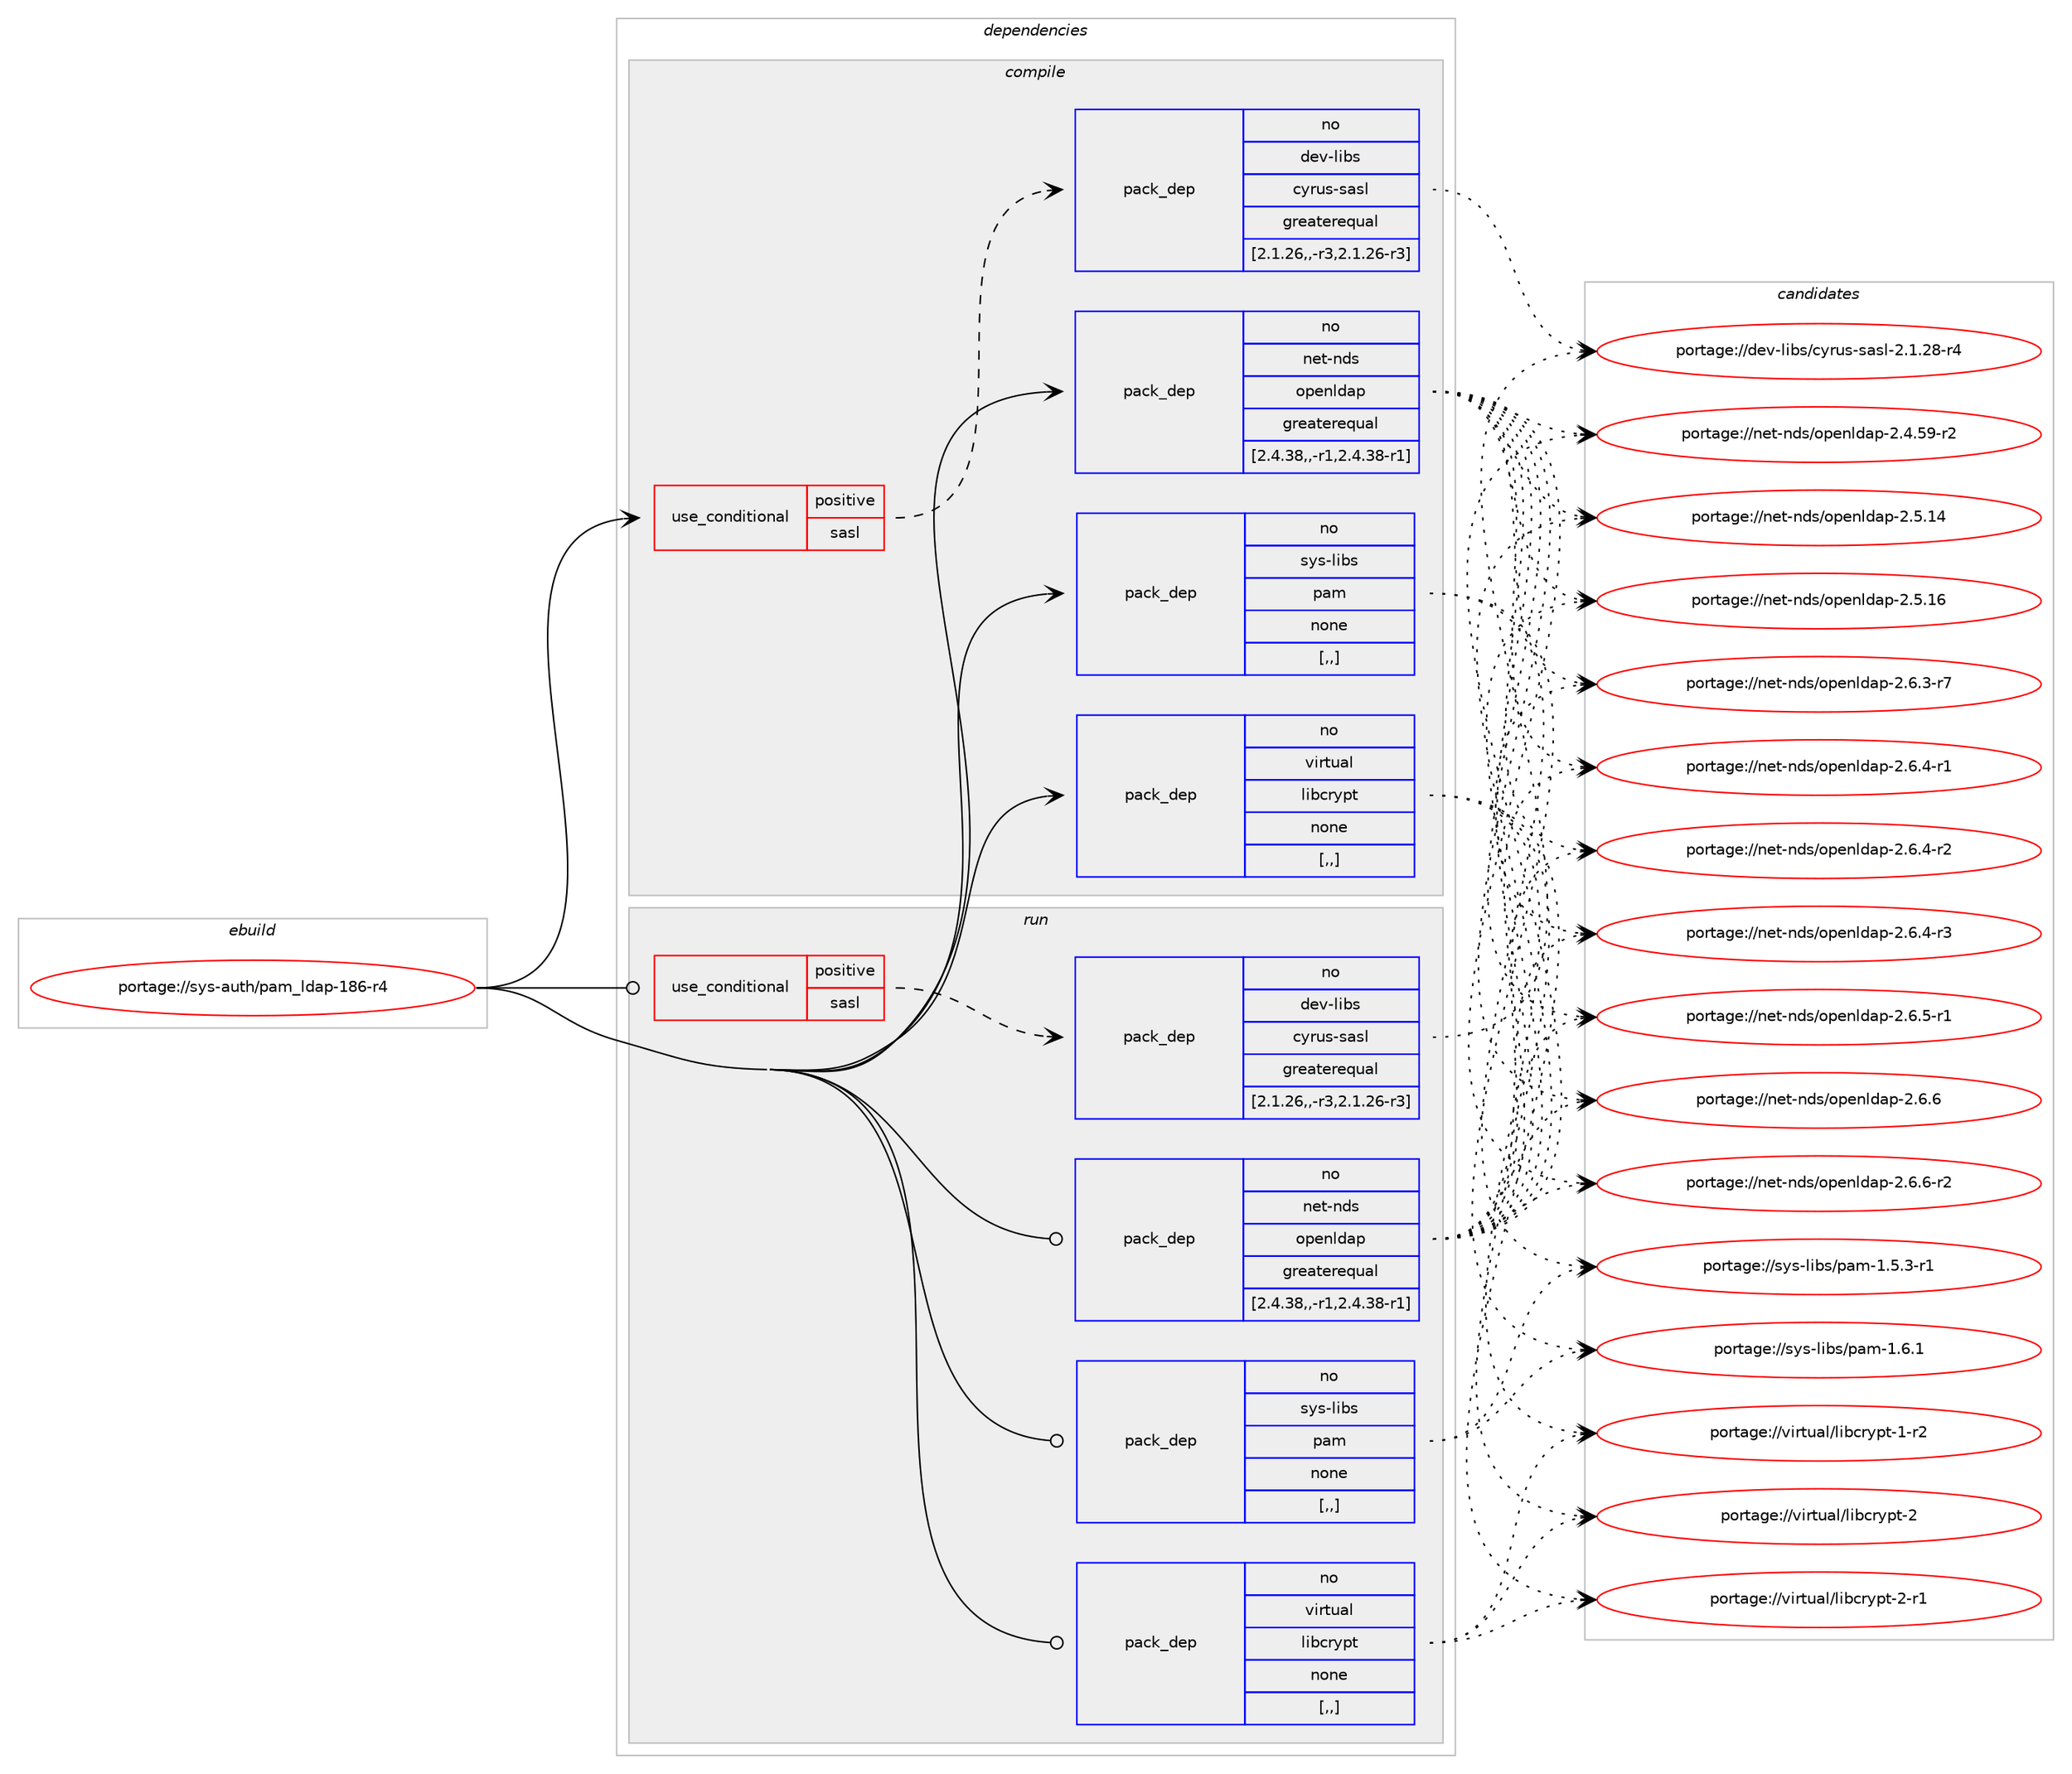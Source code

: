 digraph prolog {

# *************
# Graph options
# *************

newrank=true;
concentrate=true;
compound=true;
graph [rankdir=LR,fontname=Helvetica,fontsize=10,ranksep=1.5];#, ranksep=2.5, nodesep=0.2];
edge  [arrowhead=vee];
node  [fontname=Helvetica,fontsize=10];

# **********
# The ebuild
# **********

subgraph cluster_leftcol {
color=gray;
rank=same;
label=<<i>ebuild</i>>;
id [label="portage://sys-auth/pam_ldap-186-r4", color=red, width=4, href="../sys-auth/pam_ldap-186-r4.svg"];
}

# ****************
# The dependencies
# ****************

subgraph cluster_midcol {
color=gray;
label=<<i>dependencies</i>>;
subgraph cluster_compile {
fillcolor="#eeeeee";
style=filled;
label=<<i>compile</i>>;
subgraph cond110546 {
dependency417248 [label=<<TABLE BORDER="0" CELLBORDER="1" CELLSPACING="0" CELLPADDING="4"><TR><TD ROWSPAN="3" CELLPADDING="10">use_conditional</TD></TR><TR><TD>positive</TD></TR><TR><TD>sasl</TD></TR></TABLE>>, shape=none, color=red];
subgraph pack303833 {
dependency417249 [label=<<TABLE BORDER="0" CELLBORDER="1" CELLSPACING="0" CELLPADDING="4" WIDTH="220"><TR><TD ROWSPAN="6" CELLPADDING="30">pack_dep</TD></TR><TR><TD WIDTH="110">no</TD></TR><TR><TD>dev-libs</TD></TR><TR><TD>cyrus-sasl</TD></TR><TR><TD>greaterequal</TD></TR><TR><TD>[2.1.26,,-r3,2.1.26-r3]</TD></TR></TABLE>>, shape=none, color=blue];
}
dependency417248:e -> dependency417249:w [weight=20,style="dashed",arrowhead="vee"];
}
id:e -> dependency417248:w [weight=20,style="solid",arrowhead="vee"];
subgraph pack303834 {
dependency417250 [label=<<TABLE BORDER="0" CELLBORDER="1" CELLSPACING="0" CELLPADDING="4" WIDTH="220"><TR><TD ROWSPAN="6" CELLPADDING="30">pack_dep</TD></TR><TR><TD WIDTH="110">no</TD></TR><TR><TD>net-nds</TD></TR><TR><TD>openldap</TD></TR><TR><TD>greaterequal</TD></TR><TR><TD>[2.4.38,,-r1,2.4.38-r1]</TD></TR></TABLE>>, shape=none, color=blue];
}
id:e -> dependency417250:w [weight=20,style="solid",arrowhead="vee"];
subgraph pack303835 {
dependency417251 [label=<<TABLE BORDER="0" CELLBORDER="1" CELLSPACING="0" CELLPADDING="4" WIDTH="220"><TR><TD ROWSPAN="6" CELLPADDING="30">pack_dep</TD></TR><TR><TD WIDTH="110">no</TD></TR><TR><TD>sys-libs</TD></TR><TR><TD>pam</TD></TR><TR><TD>none</TD></TR><TR><TD>[,,]</TD></TR></TABLE>>, shape=none, color=blue];
}
id:e -> dependency417251:w [weight=20,style="solid",arrowhead="vee"];
subgraph pack303836 {
dependency417252 [label=<<TABLE BORDER="0" CELLBORDER="1" CELLSPACING="0" CELLPADDING="4" WIDTH="220"><TR><TD ROWSPAN="6" CELLPADDING="30">pack_dep</TD></TR><TR><TD WIDTH="110">no</TD></TR><TR><TD>virtual</TD></TR><TR><TD>libcrypt</TD></TR><TR><TD>none</TD></TR><TR><TD>[,,]</TD></TR></TABLE>>, shape=none, color=blue];
}
id:e -> dependency417252:w [weight=20,style="solid",arrowhead="vee"];
}
subgraph cluster_compileandrun {
fillcolor="#eeeeee";
style=filled;
label=<<i>compile and run</i>>;
}
subgraph cluster_run {
fillcolor="#eeeeee";
style=filled;
label=<<i>run</i>>;
subgraph cond110547 {
dependency417253 [label=<<TABLE BORDER="0" CELLBORDER="1" CELLSPACING="0" CELLPADDING="4"><TR><TD ROWSPAN="3" CELLPADDING="10">use_conditional</TD></TR><TR><TD>positive</TD></TR><TR><TD>sasl</TD></TR></TABLE>>, shape=none, color=red];
subgraph pack303837 {
dependency417254 [label=<<TABLE BORDER="0" CELLBORDER="1" CELLSPACING="0" CELLPADDING="4" WIDTH="220"><TR><TD ROWSPAN="6" CELLPADDING="30">pack_dep</TD></TR><TR><TD WIDTH="110">no</TD></TR><TR><TD>dev-libs</TD></TR><TR><TD>cyrus-sasl</TD></TR><TR><TD>greaterequal</TD></TR><TR><TD>[2.1.26,,-r3,2.1.26-r3]</TD></TR></TABLE>>, shape=none, color=blue];
}
dependency417253:e -> dependency417254:w [weight=20,style="dashed",arrowhead="vee"];
}
id:e -> dependency417253:w [weight=20,style="solid",arrowhead="odot"];
subgraph pack303838 {
dependency417255 [label=<<TABLE BORDER="0" CELLBORDER="1" CELLSPACING="0" CELLPADDING="4" WIDTH="220"><TR><TD ROWSPAN="6" CELLPADDING="30">pack_dep</TD></TR><TR><TD WIDTH="110">no</TD></TR><TR><TD>net-nds</TD></TR><TR><TD>openldap</TD></TR><TR><TD>greaterequal</TD></TR><TR><TD>[2.4.38,,-r1,2.4.38-r1]</TD></TR></TABLE>>, shape=none, color=blue];
}
id:e -> dependency417255:w [weight=20,style="solid",arrowhead="odot"];
subgraph pack303839 {
dependency417256 [label=<<TABLE BORDER="0" CELLBORDER="1" CELLSPACING="0" CELLPADDING="4" WIDTH="220"><TR><TD ROWSPAN="6" CELLPADDING="30">pack_dep</TD></TR><TR><TD WIDTH="110">no</TD></TR><TR><TD>sys-libs</TD></TR><TR><TD>pam</TD></TR><TR><TD>none</TD></TR><TR><TD>[,,]</TD></TR></TABLE>>, shape=none, color=blue];
}
id:e -> dependency417256:w [weight=20,style="solid",arrowhead="odot"];
subgraph pack303840 {
dependency417257 [label=<<TABLE BORDER="0" CELLBORDER="1" CELLSPACING="0" CELLPADDING="4" WIDTH="220"><TR><TD ROWSPAN="6" CELLPADDING="30">pack_dep</TD></TR><TR><TD WIDTH="110">no</TD></TR><TR><TD>virtual</TD></TR><TR><TD>libcrypt</TD></TR><TR><TD>none</TD></TR><TR><TD>[,,]</TD></TR></TABLE>>, shape=none, color=blue];
}
id:e -> dependency417257:w [weight=20,style="solid",arrowhead="odot"];
}
}

# **************
# The candidates
# **************

subgraph cluster_choices {
rank=same;
color=gray;
label=<<i>candidates</i>>;

subgraph choice303833 {
color=black;
nodesep=1;
choice100101118451081059811547991211141171154511597115108455046494650564511452 [label="portage://dev-libs/cyrus-sasl-2.1.28-r4", color=red, width=4,href="../dev-libs/cyrus-sasl-2.1.28-r4.svg"];
dependency417249:e -> choice100101118451081059811547991211141171154511597115108455046494650564511452:w [style=dotted,weight="100"];
}
subgraph choice303834 {
color=black;
nodesep=1;
choice110101116451101001154711111210111010810097112455046524653574511450 [label="portage://net-nds/openldap-2.4.59-r2", color=red, width=4,href="../net-nds/openldap-2.4.59-r2.svg"];
choice11010111645110100115471111121011101081009711245504653464952 [label="portage://net-nds/openldap-2.5.14", color=red, width=4,href="../net-nds/openldap-2.5.14.svg"];
choice11010111645110100115471111121011101081009711245504653464954 [label="portage://net-nds/openldap-2.5.16", color=red, width=4,href="../net-nds/openldap-2.5.16.svg"];
choice1101011164511010011547111112101110108100971124550465446514511455 [label="portage://net-nds/openldap-2.6.3-r7", color=red, width=4,href="../net-nds/openldap-2.6.3-r7.svg"];
choice1101011164511010011547111112101110108100971124550465446524511449 [label="portage://net-nds/openldap-2.6.4-r1", color=red, width=4,href="../net-nds/openldap-2.6.4-r1.svg"];
choice1101011164511010011547111112101110108100971124550465446524511450 [label="portage://net-nds/openldap-2.6.4-r2", color=red, width=4,href="../net-nds/openldap-2.6.4-r2.svg"];
choice1101011164511010011547111112101110108100971124550465446524511451 [label="portage://net-nds/openldap-2.6.4-r3", color=red, width=4,href="../net-nds/openldap-2.6.4-r3.svg"];
choice1101011164511010011547111112101110108100971124550465446534511449 [label="portage://net-nds/openldap-2.6.5-r1", color=red, width=4,href="../net-nds/openldap-2.6.5-r1.svg"];
choice110101116451101001154711111210111010810097112455046544654 [label="portage://net-nds/openldap-2.6.6", color=red, width=4,href="../net-nds/openldap-2.6.6.svg"];
choice1101011164511010011547111112101110108100971124550465446544511450 [label="portage://net-nds/openldap-2.6.6-r2", color=red, width=4,href="../net-nds/openldap-2.6.6-r2.svg"];
dependency417250:e -> choice110101116451101001154711111210111010810097112455046524653574511450:w [style=dotted,weight="100"];
dependency417250:e -> choice11010111645110100115471111121011101081009711245504653464952:w [style=dotted,weight="100"];
dependency417250:e -> choice11010111645110100115471111121011101081009711245504653464954:w [style=dotted,weight="100"];
dependency417250:e -> choice1101011164511010011547111112101110108100971124550465446514511455:w [style=dotted,weight="100"];
dependency417250:e -> choice1101011164511010011547111112101110108100971124550465446524511449:w [style=dotted,weight="100"];
dependency417250:e -> choice1101011164511010011547111112101110108100971124550465446524511450:w [style=dotted,weight="100"];
dependency417250:e -> choice1101011164511010011547111112101110108100971124550465446524511451:w [style=dotted,weight="100"];
dependency417250:e -> choice1101011164511010011547111112101110108100971124550465446534511449:w [style=dotted,weight="100"];
dependency417250:e -> choice110101116451101001154711111210111010810097112455046544654:w [style=dotted,weight="100"];
dependency417250:e -> choice1101011164511010011547111112101110108100971124550465446544511450:w [style=dotted,weight="100"];
}
subgraph choice303835 {
color=black;
nodesep=1;
choice115121115451081059811547112971094549465346514511449 [label="portage://sys-libs/pam-1.5.3-r1", color=red, width=4,href="../sys-libs/pam-1.5.3-r1.svg"];
choice11512111545108105981154711297109454946544649 [label="portage://sys-libs/pam-1.6.1", color=red, width=4,href="../sys-libs/pam-1.6.1.svg"];
dependency417251:e -> choice115121115451081059811547112971094549465346514511449:w [style=dotted,weight="100"];
dependency417251:e -> choice11512111545108105981154711297109454946544649:w [style=dotted,weight="100"];
}
subgraph choice303836 {
color=black;
nodesep=1;
choice1181051141161179710847108105989911412111211645494511450 [label="portage://virtual/libcrypt-1-r2", color=red, width=4,href="../virtual/libcrypt-1-r2.svg"];
choice118105114116117971084710810598991141211121164550 [label="portage://virtual/libcrypt-2", color=red, width=4,href="../virtual/libcrypt-2.svg"];
choice1181051141161179710847108105989911412111211645504511449 [label="portage://virtual/libcrypt-2-r1", color=red, width=4,href="../virtual/libcrypt-2-r1.svg"];
dependency417252:e -> choice1181051141161179710847108105989911412111211645494511450:w [style=dotted,weight="100"];
dependency417252:e -> choice118105114116117971084710810598991141211121164550:w [style=dotted,weight="100"];
dependency417252:e -> choice1181051141161179710847108105989911412111211645504511449:w [style=dotted,weight="100"];
}
subgraph choice303837 {
color=black;
nodesep=1;
choice100101118451081059811547991211141171154511597115108455046494650564511452 [label="portage://dev-libs/cyrus-sasl-2.1.28-r4", color=red, width=4,href="../dev-libs/cyrus-sasl-2.1.28-r4.svg"];
dependency417254:e -> choice100101118451081059811547991211141171154511597115108455046494650564511452:w [style=dotted,weight="100"];
}
subgraph choice303838 {
color=black;
nodesep=1;
choice110101116451101001154711111210111010810097112455046524653574511450 [label="portage://net-nds/openldap-2.4.59-r2", color=red, width=4,href="../net-nds/openldap-2.4.59-r2.svg"];
choice11010111645110100115471111121011101081009711245504653464952 [label="portage://net-nds/openldap-2.5.14", color=red, width=4,href="../net-nds/openldap-2.5.14.svg"];
choice11010111645110100115471111121011101081009711245504653464954 [label="portage://net-nds/openldap-2.5.16", color=red, width=4,href="../net-nds/openldap-2.5.16.svg"];
choice1101011164511010011547111112101110108100971124550465446514511455 [label="portage://net-nds/openldap-2.6.3-r7", color=red, width=4,href="../net-nds/openldap-2.6.3-r7.svg"];
choice1101011164511010011547111112101110108100971124550465446524511449 [label="portage://net-nds/openldap-2.6.4-r1", color=red, width=4,href="../net-nds/openldap-2.6.4-r1.svg"];
choice1101011164511010011547111112101110108100971124550465446524511450 [label="portage://net-nds/openldap-2.6.4-r2", color=red, width=4,href="../net-nds/openldap-2.6.4-r2.svg"];
choice1101011164511010011547111112101110108100971124550465446524511451 [label="portage://net-nds/openldap-2.6.4-r3", color=red, width=4,href="../net-nds/openldap-2.6.4-r3.svg"];
choice1101011164511010011547111112101110108100971124550465446534511449 [label="portage://net-nds/openldap-2.6.5-r1", color=red, width=4,href="../net-nds/openldap-2.6.5-r1.svg"];
choice110101116451101001154711111210111010810097112455046544654 [label="portage://net-nds/openldap-2.6.6", color=red, width=4,href="../net-nds/openldap-2.6.6.svg"];
choice1101011164511010011547111112101110108100971124550465446544511450 [label="portage://net-nds/openldap-2.6.6-r2", color=red, width=4,href="../net-nds/openldap-2.6.6-r2.svg"];
dependency417255:e -> choice110101116451101001154711111210111010810097112455046524653574511450:w [style=dotted,weight="100"];
dependency417255:e -> choice11010111645110100115471111121011101081009711245504653464952:w [style=dotted,weight="100"];
dependency417255:e -> choice11010111645110100115471111121011101081009711245504653464954:w [style=dotted,weight="100"];
dependency417255:e -> choice1101011164511010011547111112101110108100971124550465446514511455:w [style=dotted,weight="100"];
dependency417255:e -> choice1101011164511010011547111112101110108100971124550465446524511449:w [style=dotted,weight="100"];
dependency417255:e -> choice1101011164511010011547111112101110108100971124550465446524511450:w [style=dotted,weight="100"];
dependency417255:e -> choice1101011164511010011547111112101110108100971124550465446524511451:w [style=dotted,weight="100"];
dependency417255:e -> choice1101011164511010011547111112101110108100971124550465446534511449:w [style=dotted,weight="100"];
dependency417255:e -> choice110101116451101001154711111210111010810097112455046544654:w [style=dotted,weight="100"];
dependency417255:e -> choice1101011164511010011547111112101110108100971124550465446544511450:w [style=dotted,weight="100"];
}
subgraph choice303839 {
color=black;
nodesep=1;
choice115121115451081059811547112971094549465346514511449 [label="portage://sys-libs/pam-1.5.3-r1", color=red, width=4,href="../sys-libs/pam-1.5.3-r1.svg"];
choice11512111545108105981154711297109454946544649 [label="portage://sys-libs/pam-1.6.1", color=red, width=4,href="../sys-libs/pam-1.6.1.svg"];
dependency417256:e -> choice115121115451081059811547112971094549465346514511449:w [style=dotted,weight="100"];
dependency417256:e -> choice11512111545108105981154711297109454946544649:w [style=dotted,weight="100"];
}
subgraph choice303840 {
color=black;
nodesep=1;
choice1181051141161179710847108105989911412111211645494511450 [label="portage://virtual/libcrypt-1-r2", color=red, width=4,href="../virtual/libcrypt-1-r2.svg"];
choice118105114116117971084710810598991141211121164550 [label="portage://virtual/libcrypt-2", color=red, width=4,href="../virtual/libcrypt-2.svg"];
choice1181051141161179710847108105989911412111211645504511449 [label="portage://virtual/libcrypt-2-r1", color=red, width=4,href="../virtual/libcrypt-2-r1.svg"];
dependency417257:e -> choice1181051141161179710847108105989911412111211645494511450:w [style=dotted,weight="100"];
dependency417257:e -> choice118105114116117971084710810598991141211121164550:w [style=dotted,weight="100"];
dependency417257:e -> choice1181051141161179710847108105989911412111211645504511449:w [style=dotted,weight="100"];
}
}

}
